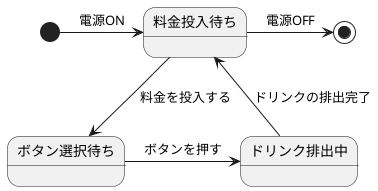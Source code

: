 @startuml 自動販売機
[*] -right->料金投入待ち : 電源ON
state 料金投入待ち{
}
state ボタン選択待ち{
}
state ドリンク排出中{
}
料金投入待ち -down-> ボタン選択待ち : 料金を投入する
ボタン選択待ち -right-> ドリンク排出中 : ボタンを押す
ドリンク排出中 -up-> 料金投入待ち : ドリンクの排出完了
料金投入待ち -right-> [*] : 電源OFF
@enduml